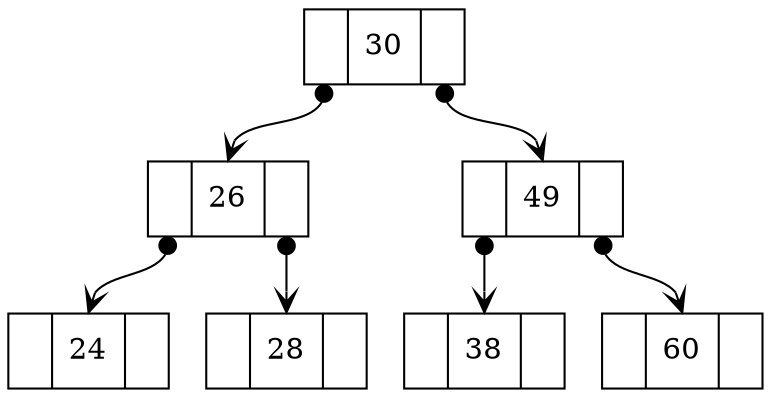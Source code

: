 digraph BST{
        node [shape=record];
        A [label="<left> | <data> 30 | <right> "];
        B [label="<left> | <data> 26 | <right> "];
        C [label="<left> | <data> 49 | <right> "];
        D [label="<left> | <data> 24 | <right> "];
        E [label="<left> | <data> 28 | <right> "];
        F [label="<left> | <data> 38 | <right> "];
        G [label="<left> | <data> 60 | <right> "];

        A:left -> B:data [arrowhead=vee, arrowtail=dot, dir=both,tailclip=false];
        A:right-> C:data [arrowhead=vee, arrowtail=dot, dir=both,tailclip=false];
        
        B:left -> D:data [arrowhead=vee, arrowtail=dot, dir=both,tailclip=false];
        B:right-> E:data [arrowhead=vee, arrowtail=dot, dir=both,tailclip=false];
  
        C:left -> F:data [arrowhead=vee, arrowtail=dot, dir=both,tailclip=false];
        C:right-> G:data [arrowhead=vee, arrowtail=dot, dir=both,tailclip=false];
}

